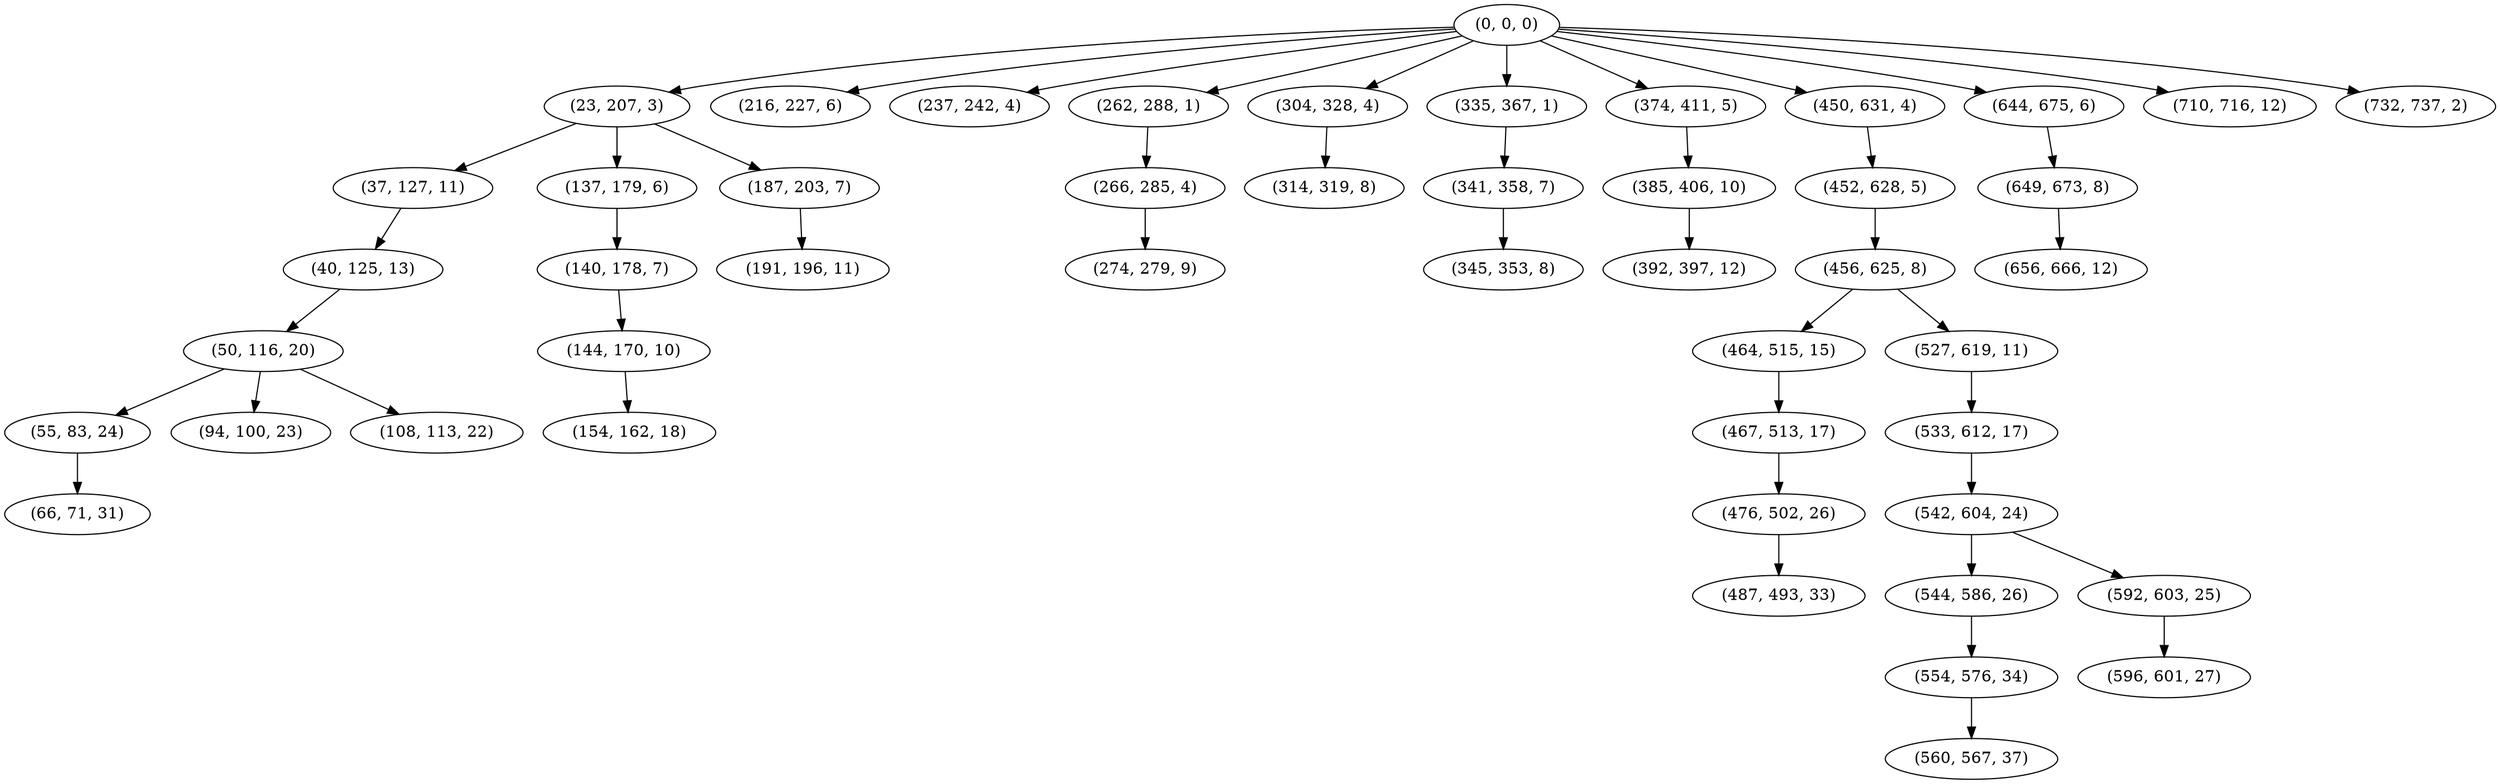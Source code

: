 digraph tree {
    "(0, 0, 0)";
    "(23, 207, 3)";
    "(37, 127, 11)";
    "(40, 125, 13)";
    "(50, 116, 20)";
    "(55, 83, 24)";
    "(66, 71, 31)";
    "(94, 100, 23)";
    "(108, 113, 22)";
    "(137, 179, 6)";
    "(140, 178, 7)";
    "(144, 170, 10)";
    "(154, 162, 18)";
    "(187, 203, 7)";
    "(191, 196, 11)";
    "(216, 227, 6)";
    "(237, 242, 4)";
    "(262, 288, 1)";
    "(266, 285, 4)";
    "(274, 279, 9)";
    "(304, 328, 4)";
    "(314, 319, 8)";
    "(335, 367, 1)";
    "(341, 358, 7)";
    "(345, 353, 8)";
    "(374, 411, 5)";
    "(385, 406, 10)";
    "(392, 397, 12)";
    "(450, 631, 4)";
    "(452, 628, 5)";
    "(456, 625, 8)";
    "(464, 515, 15)";
    "(467, 513, 17)";
    "(476, 502, 26)";
    "(487, 493, 33)";
    "(527, 619, 11)";
    "(533, 612, 17)";
    "(542, 604, 24)";
    "(544, 586, 26)";
    "(554, 576, 34)";
    "(560, 567, 37)";
    "(592, 603, 25)";
    "(596, 601, 27)";
    "(644, 675, 6)";
    "(649, 673, 8)";
    "(656, 666, 12)";
    "(710, 716, 12)";
    "(732, 737, 2)";
    "(0, 0, 0)" -> "(23, 207, 3)";
    "(0, 0, 0)" -> "(216, 227, 6)";
    "(0, 0, 0)" -> "(237, 242, 4)";
    "(0, 0, 0)" -> "(262, 288, 1)";
    "(0, 0, 0)" -> "(304, 328, 4)";
    "(0, 0, 0)" -> "(335, 367, 1)";
    "(0, 0, 0)" -> "(374, 411, 5)";
    "(0, 0, 0)" -> "(450, 631, 4)";
    "(0, 0, 0)" -> "(644, 675, 6)";
    "(0, 0, 0)" -> "(710, 716, 12)";
    "(0, 0, 0)" -> "(732, 737, 2)";
    "(23, 207, 3)" -> "(37, 127, 11)";
    "(23, 207, 3)" -> "(137, 179, 6)";
    "(23, 207, 3)" -> "(187, 203, 7)";
    "(37, 127, 11)" -> "(40, 125, 13)";
    "(40, 125, 13)" -> "(50, 116, 20)";
    "(50, 116, 20)" -> "(55, 83, 24)";
    "(50, 116, 20)" -> "(94, 100, 23)";
    "(50, 116, 20)" -> "(108, 113, 22)";
    "(55, 83, 24)" -> "(66, 71, 31)";
    "(137, 179, 6)" -> "(140, 178, 7)";
    "(140, 178, 7)" -> "(144, 170, 10)";
    "(144, 170, 10)" -> "(154, 162, 18)";
    "(187, 203, 7)" -> "(191, 196, 11)";
    "(262, 288, 1)" -> "(266, 285, 4)";
    "(266, 285, 4)" -> "(274, 279, 9)";
    "(304, 328, 4)" -> "(314, 319, 8)";
    "(335, 367, 1)" -> "(341, 358, 7)";
    "(341, 358, 7)" -> "(345, 353, 8)";
    "(374, 411, 5)" -> "(385, 406, 10)";
    "(385, 406, 10)" -> "(392, 397, 12)";
    "(450, 631, 4)" -> "(452, 628, 5)";
    "(452, 628, 5)" -> "(456, 625, 8)";
    "(456, 625, 8)" -> "(464, 515, 15)";
    "(456, 625, 8)" -> "(527, 619, 11)";
    "(464, 515, 15)" -> "(467, 513, 17)";
    "(467, 513, 17)" -> "(476, 502, 26)";
    "(476, 502, 26)" -> "(487, 493, 33)";
    "(527, 619, 11)" -> "(533, 612, 17)";
    "(533, 612, 17)" -> "(542, 604, 24)";
    "(542, 604, 24)" -> "(544, 586, 26)";
    "(542, 604, 24)" -> "(592, 603, 25)";
    "(544, 586, 26)" -> "(554, 576, 34)";
    "(554, 576, 34)" -> "(560, 567, 37)";
    "(592, 603, 25)" -> "(596, 601, 27)";
    "(644, 675, 6)" -> "(649, 673, 8)";
    "(649, 673, 8)" -> "(656, 666, 12)";
}
